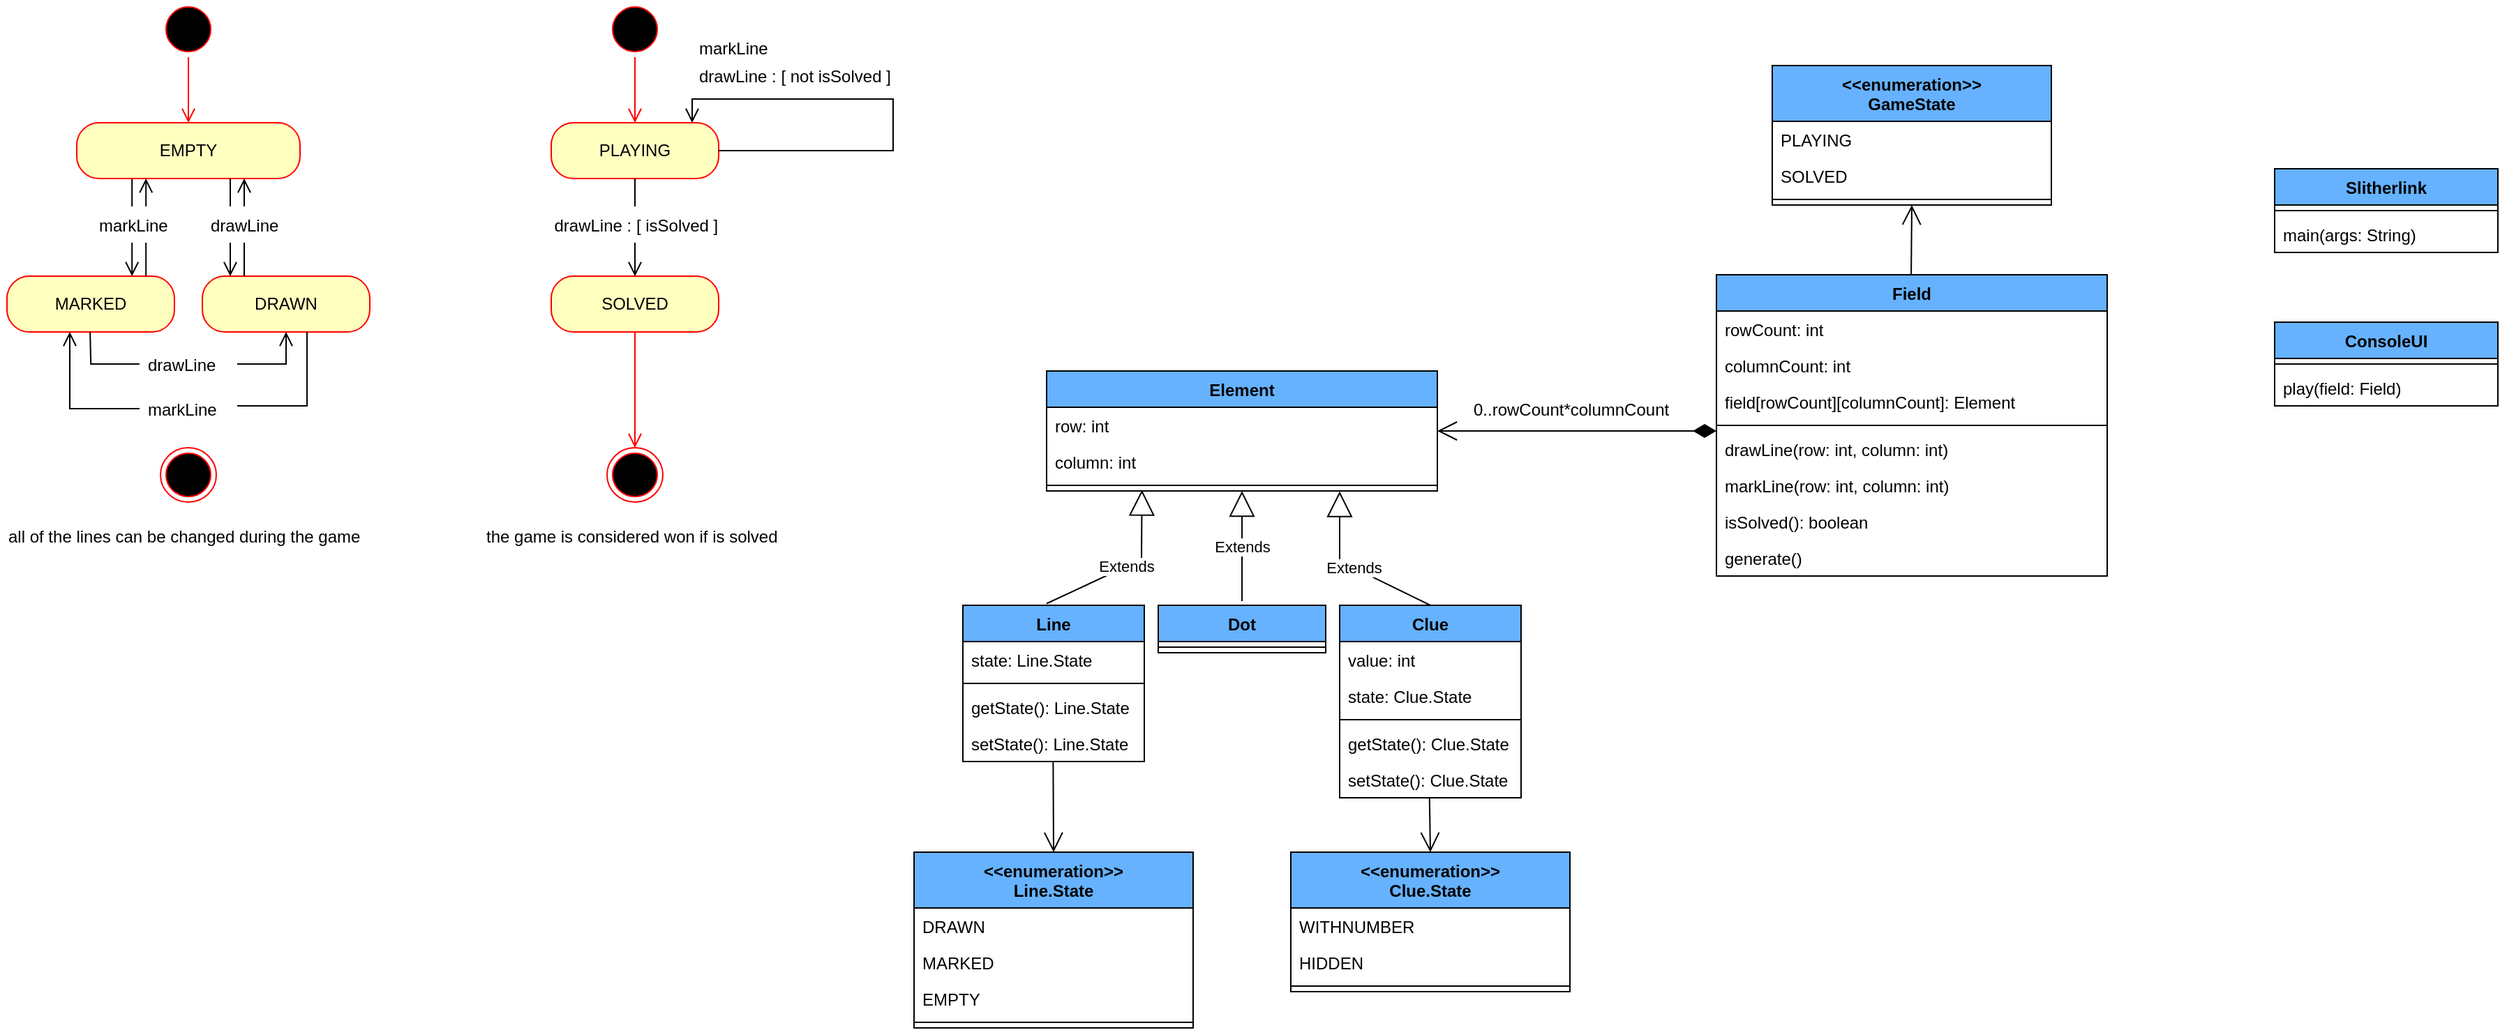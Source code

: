 <mxfile version="20.8.20" type="device"><diagram name="Page-1" id="NU9kUIu5v3FNsLWCREZH"><mxGraphModel dx="2555" dy="775" grid="1" gridSize="10" guides="1" tooltips="1" connect="1" arrows="1" fold="1" page="1" pageScale="1" pageWidth="827" pageHeight="1169" math="0" shadow="0"><root><mxCell id="0"/><mxCell id="1" parent="0"/><mxCell id="eyH06-7wzc0WcDFWuW7o-8" value="" style="edgeStyle=orthogonalEdgeStyle;html=1;verticalAlign=bottom;endArrow=open;endSize=8;strokeColor=#000000;rounded=0;" edge="1" parent="1"><mxGeometry relative="1" as="geometry"><mxPoint x="-15.4" y="237" as="targetPoint"/><mxPoint x="-15.4" y="167" as="sourcePoint"/><Array as="points"><mxPoint x="-15.4" y="187"/><mxPoint x="-15.4" y="187"/></Array></mxGeometry></mxCell><mxCell id="eyH06-7wzc0WcDFWuW7o-9" value="" style="edgeStyle=orthogonalEdgeStyle;html=1;verticalAlign=bottom;endArrow=open;endSize=8;strokeColor=#000000;rounded=0;exitX=0.5;exitY=0;exitDx=0;exitDy=0;fillColor=#000000;" edge="1" parent="1"><mxGeometry relative="1" as="geometry"><mxPoint x="-5.4" y="167" as="targetPoint"/><Array as="points"/><mxPoint x="-5.4" y="237" as="sourcePoint"/></mxGeometry></mxCell><mxCell id="hA-MRakkC8VjPF6dBMQ--64" value="Slitherlink" style="swimlane;fontStyle=1;align=center;verticalAlign=top;childLayout=stackLayout;horizontal=1;startSize=26;horizontalStack=0;resizeParent=1;resizeParentMax=0;resizeLast=0;collapsible=1;marginBottom=0;fillColor=#66B2FF;" parent="1" vertex="1"><mxGeometry x="1520" y="160" width="160" height="60" as="geometry"/></mxCell><mxCell id="hA-MRakkC8VjPF6dBMQ--66" value="" style="line;strokeWidth=1;fillColor=none;align=left;verticalAlign=middle;spacingTop=-1;spacingLeft=3;spacingRight=3;rotatable=0;labelPosition=right;points=[];portConstraint=eastwest;strokeColor=inherit;" parent="hA-MRakkC8VjPF6dBMQ--64" vertex="1"><mxGeometry y="26" width="160" height="8" as="geometry"/></mxCell><mxCell id="hA-MRakkC8VjPF6dBMQ--65" value="main(args: String)" style="text;strokeColor=none;fillColor=none;align=left;verticalAlign=top;spacingLeft=4;spacingRight=4;overflow=hidden;rotatable=0;points=[[0,0.5],[1,0.5]];portConstraint=eastwest;" parent="hA-MRakkC8VjPF6dBMQ--64" vertex="1"><mxGeometry y="34" width="160" height="26" as="geometry"/></mxCell><mxCell id="hA-MRakkC8VjPF6dBMQ--70" value="ConsoleUI" style="swimlane;fontStyle=1;align=center;verticalAlign=top;childLayout=stackLayout;horizontal=1;startSize=26;horizontalStack=0;resizeParent=1;resizeParentMax=0;resizeLast=0;collapsible=1;marginBottom=0;fillColor=#66B2FF;" parent="1" vertex="1"><mxGeometry x="1520" y="270" width="160" height="60" as="geometry"/></mxCell><mxCell id="hA-MRakkC8VjPF6dBMQ--72" value="" style="line;strokeWidth=1;fillColor=none;align=left;verticalAlign=middle;spacingTop=-1;spacingLeft=3;spacingRight=3;rotatable=0;labelPosition=right;points=[];portConstraint=eastwest;strokeColor=inherit;" parent="hA-MRakkC8VjPF6dBMQ--70" vertex="1"><mxGeometry y="26" width="160" height="8" as="geometry"/></mxCell><mxCell id="hA-MRakkC8VjPF6dBMQ--73" value="play(field: Field)" style="text;strokeColor=none;fillColor=none;align=left;verticalAlign=top;spacingLeft=4;spacingRight=4;overflow=hidden;rotatable=0;points=[[0,0.5],[1,0.5]];portConstraint=eastwest;" parent="hA-MRakkC8VjPF6dBMQ--70" vertex="1"><mxGeometry y="34" width="160" height="26" as="geometry"/></mxCell><mxCell id="hA-MRakkC8VjPF6dBMQ--76" value="Field" style="swimlane;fontStyle=1;align=center;verticalAlign=top;childLayout=stackLayout;horizontal=1;startSize=26;horizontalStack=0;resizeParent=1;resizeParentMax=0;resizeLast=0;collapsible=1;marginBottom=0;fillColor=#66B2FF;" parent="1" vertex="1"><mxGeometry x="1120" y="236" width="280" height="216" as="geometry"><mxRectangle x="1080" y="240" width="70" height="30" as="alternateBounds"/></mxGeometry></mxCell><mxCell id="hA-MRakkC8VjPF6dBMQ--146" value="" style="endArrow=open;endFill=1;endSize=12;html=1;rounded=0;entryX=0.5;entryY=1;entryDx=0;entryDy=0;" parent="hA-MRakkC8VjPF6dBMQ--76" target="hA-MRakkC8VjPF6dBMQ--86" edge="1"><mxGeometry width="160" relative="1" as="geometry"><mxPoint x="139.55" as="sourcePoint"/><mxPoint x="140" y="-30" as="targetPoint"/></mxGeometry></mxCell><mxCell id="hA-MRakkC8VjPF6dBMQ--79" value="rowCount: int" style="text;strokeColor=none;fillColor=none;align=left;verticalAlign=top;spacingLeft=4;spacingRight=4;overflow=hidden;rotatable=0;points=[[0,0.5],[1,0.5]];portConstraint=eastwest;" parent="hA-MRakkC8VjPF6dBMQ--76" vertex="1"><mxGeometry y="26" width="280" height="26" as="geometry"/></mxCell><mxCell id="hA-MRakkC8VjPF6dBMQ--80" value="columnCount: int" style="text;strokeColor=none;fillColor=none;align=left;verticalAlign=top;spacingLeft=4;spacingRight=4;overflow=hidden;rotatable=0;points=[[0,0.5],[1,0.5]];portConstraint=eastwest;" parent="hA-MRakkC8VjPF6dBMQ--76" vertex="1"><mxGeometry y="52" width="280" height="26" as="geometry"/></mxCell><mxCell id="hA-MRakkC8VjPF6dBMQ--81" value="field[rowCount][columnCount]: Element " style="text;strokeColor=none;fillColor=none;align=left;verticalAlign=top;spacingLeft=4;spacingRight=4;overflow=hidden;rotatable=0;points=[[0,0.5],[1,0.5]];portConstraint=eastwest;" parent="hA-MRakkC8VjPF6dBMQ--76" vertex="1"><mxGeometry y="78" width="280" height="26" as="geometry"/></mxCell><mxCell id="hA-MRakkC8VjPF6dBMQ--77" value="" style="line;strokeWidth=1;fillColor=none;align=left;verticalAlign=middle;spacingTop=-1;spacingLeft=3;spacingRight=3;rotatable=0;labelPosition=right;points=[];portConstraint=eastwest;strokeColor=inherit;" parent="hA-MRakkC8VjPF6dBMQ--76" vertex="1"><mxGeometry y="104" width="280" height="8" as="geometry"/></mxCell><mxCell id="hA-MRakkC8VjPF6dBMQ--78" value="drawLine(row: int, column: int)" style="text;strokeColor=none;fillColor=none;align=left;verticalAlign=top;spacingLeft=4;spacingRight=4;overflow=hidden;rotatable=0;points=[[0,0.5],[1,0.5]];portConstraint=eastwest;" parent="hA-MRakkC8VjPF6dBMQ--76" vertex="1"><mxGeometry y="112" width="280" height="26" as="geometry"/></mxCell><mxCell id="hA-MRakkC8VjPF6dBMQ--83" value="markLine(row: int, column: int)" style="text;strokeColor=none;fillColor=none;align=left;verticalAlign=top;spacingLeft=4;spacingRight=4;overflow=hidden;rotatable=0;points=[[0,0.5],[1,0.5]];portConstraint=eastwest;" parent="hA-MRakkC8VjPF6dBMQ--76" vertex="1"><mxGeometry y="138" width="280" height="26" as="geometry"/></mxCell><mxCell id="hA-MRakkC8VjPF6dBMQ--84" value="isSolved(): boolean" style="text;strokeColor=none;fillColor=none;align=left;verticalAlign=top;spacingLeft=4;spacingRight=4;overflow=hidden;rotatable=0;points=[[0,0.5],[1,0.5]];portConstraint=eastwest;" parent="hA-MRakkC8VjPF6dBMQ--76" vertex="1"><mxGeometry y="164" width="280" height="26" as="geometry"/></mxCell><mxCell id="hA-MRakkC8VjPF6dBMQ--85" value="generate()" style="text;strokeColor=none;fillColor=none;align=left;verticalAlign=top;spacingLeft=4;spacingRight=4;overflow=hidden;rotatable=0;points=[[0,0.5],[1,0.5]];portConstraint=eastwest;" parent="hA-MRakkC8VjPF6dBMQ--76" vertex="1"><mxGeometry y="190" width="280" height="26" as="geometry"/></mxCell><mxCell id="hA-MRakkC8VjPF6dBMQ--86" value="&lt;&lt;enumeration&gt;&gt;&#10;GameState" style="swimlane;fontStyle=1;align=center;verticalAlign=top;childLayout=stackLayout;horizontal=1;startSize=40;horizontalStack=0;resizeParent=1;resizeParentMax=0;resizeLast=0;collapsible=1;marginBottom=0;fillColor=#66B2FF;" parent="1" vertex="1"><mxGeometry x="1160" y="86" width="200" height="100" as="geometry"><mxRectangle x="1080" y="240" width="70" height="30" as="alternateBounds"/></mxGeometry></mxCell><mxCell id="hA-MRakkC8VjPF6dBMQ--87" value="PLAYING" style="text;strokeColor=none;fillColor=none;align=left;verticalAlign=top;spacingLeft=4;spacingRight=4;overflow=hidden;rotatable=0;points=[[0,0.5],[1,0.5]];portConstraint=eastwest;" parent="hA-MRakkC8VjPF6dBMQ--86" vertex="1"><mxGeometry y="40" width="200" height="26" as="geometry"/></mxCell><mxCell id="hA-MRakkC8VjPF6dBMQ--88" value="SOLVED" style="text;strokeColor=none;fillColor=none;align=left;verticalAlign=top;spacingLeft=4;spacingRight=4;overflow=hidden;rotatable=0;points=[[0,0.5],[1,0.5]];portConstraint=eastwest;" parent="hA-MRakkC8VjPF6dBMQ--86" vertex="1"><mxGeometry y="66" width="200" height="26" as="geometry"/></mxCell><mxCell id="hA-MRakkC8VjPF6dBMQ--90" value="" style="line;strokeWidth=1;fillColor=none;align=left;verticalAlign=middle;spacingTop=-1;spacingLeft=3;spacingRight=3;rotatable=0;labelPosition=right;points=[];portConstraint=eastwest;strokeColor=inherit;" parent="hA-MRakkC8VjPF6dBMQ--86" vertex="1"><mxGeometry y="92" width="200" height="8" as="geometry"/></mxCell><mxCell id="hA-MRakkC8VjPF6dBMQ--95" value="&lt;&lt;enumeration&gt;&gt;&#10;Line.State" style="swimlane;fontStyle=1;align=center;verticalAlign=top;childLayout=stackLayout;horizontal=1;startSize=40;horizontalStack=0;resizeParent=1;resizeParentMax=0;resizeLast=0;collapsible=1;marginBottom=0;fillColor=#66B2FF;" parent="1" vertex="1"><mxGeometry x="545" y="650" width="200" height="126" as="geometry"><mxRectangle x="1080" y="240" width="70" height="30" as="alternateBounds"/></mxGeometry></mxCell><mxCell id="hA-MRakkC8VjPF6dBMQ--96" value="DRAWN" style="text;strokeColor=none;fillColor=none;align=left;verticalAlign=top;spacingLeft=4;spacingRight=4;overflow=hidden;rotatable=0;points=[[0,0.5],[1,0.5]];portConstraint=eastwest;" parent="hA-MRakkC8VjPF6dBMQ--95" vertex="1"><mxGeometry y="40" width="200" height="26" as="geometry"/></mxCell><mxCell id="hA-MRakkC8VjPF6dBMQ--97" value="MARKED" style="text;strokeColor=none;fillColor=none;align=left;verticalAlign=top;spacingLeft=4;spacingRight=4;overflow=hidden;rotatable=0;points=[[0,0.5],[1,0.5]];portConstraint=eastwest;" parent="hA-MRakkC8VjPF6dBMQ--95" vertex="1"><mxGeometry y="66" width="200" height="26" as="geometry"/></mxCell><mxCell id="hA-MRakkC8VjPF6dBMQ--128" value="EMPTY" style="text;strokeColor=none;fillColor=none;align=left;verticalAlign=top;spacingLeft=4;spacingRight=4;overflow=hidden;rotatable=0;points=[[0,0.5],[1,0.5]];portConstraint=eastwest;" parent="hA-MRakkC8VjPF6dBMQ--95" vertex="1"><mxGeometry y="92" width="200" height="26" as="geometry"/></mxCell><mxCell id="hA-MRakkC8VjPF6dBMQ--98" value="" style="line;strokeWidth=1;fillColor=none;align=left;verticalAlign=middle;spacingTop=-1;spacingLeft=3;spacingRight=3;rotatable=0;labelPosition=right;points=[];portConstraint=eastwest;strokeColor=inherit;" parent="hA-MRakkC8VjPF6dBMQ--95" vertex="1"><mxGeometry y="118" width="200" height="8" as="geometry"/></mxCell><mxCell id="hA-MRakkC8VjPF6dBMQ--103" value="Element" style="swimlane;fontStyle=1;align=center;verticalAlign=top;childLayout=stackLayout;horizontal=1;startSize=26;horizontalStack=0;resizeParent=1;resizeParentMax=0;resizeLast=0;collapsible=1;marginBottom=0;fillColor=#66B2FF;" parent="1" vertex="1"><mxGeometry x="640" y="305" width="280" height="86" as="geometry"><mxRectangle x="1080" y="240" width="70" height="30" as="alternateBounds"/></mxGeometry></mxCell><mxCell id="hA-MRakkC8VjPF6dBMQ--104" value="row: int" style="text;strokeColor=none;fillColor=none;align=left;verticalAlign=top;spacingLeft=4;spacingRight=4;overflow=hidden;rotatable=0;points=[[0,0.5],[1,0.5]];portConstraint=eastwest;" parent="hA-MRakkC8VjPF6dBMQ--103" vertex="1"><mxGeometry y="26" width="280" height="26" as="geometry"/></mxCell><mxCell id="hA-MRakkC8VjPF6dBMQ--105" value="column: int" style="text;strokeColor=none;fillColor=none;align=left;verticalAlign=top;spacingLeft=4;spacingRight=4;overflow=hidden;rotatable=0;points=[[0,0.5],[1,0.5]];portConstraint=eastwest;" parent="hA-MRakkC8VjPF6dBMQ--103" vertex="1"><mxGeometry y="52" width="280" height="26" as="geometry"/></mxCell><mxCell id="hA-MRakkC8VjPF6dBMQ--107" value="" style="line;strokeWidth=1;fillColor=none;align=left;verticalAlign=middle;spacingTop=-1;spacingLeft=3;spacingRight=3;rotatable=0;labelPosition=right;points=[];portConstraint=eastwest;strokeColor=inherit;" parent="hA-MRakkC8VjPF6dBMQ--103" vertex="1"><mxGeometry y="78" width="280" height="8" as="geometry"/></mxCell><mxCell id="hA-MRakkC8VjPF6dBMQ--113" value="Line" style="swimlane;fontStyle=1;align=center;verticalAlign=top;childLayout=stackLayout;horizontal=1;startSize=26;horizontalStack=0;resizeParent=1;resizeParentMax=0;resizeLast=0;collapsible=1;marginBottom=0;fillColor=#66B2FF;" parent="1" vertex="1"><mxGeometry x="580" y="473" width="130" height="112" as="geometry"><mxRectangle x="1080" y="240" width="70" height="30" as="alternateBounds"/></mxGeometry></mxCell><mxCell id="hA-MRakkC8VjPF6dBMQ--114" value="state: Line.State" style="text;strokeColor=none;fillColor=none;align=left;verticalAlign=top;spacingLeft=4;spacingRight=4;overflow=hidden;rotatable=0;points=[[0,0.5],[1,0.5]];portConstraint=eastwest;" parent="hA-MRakkC8VjPF6dBMQ--113" vertex="1"><mxGeometry y="26" width="130" height="26" as="geometry"/></mxCell><mxCell id="hA-MRakkC8VjPF6dBMQ--116" value="" style="line;strokeWidth=1;fillColor=none;align=left;verticalAlign=middle;spacingTop=-1;spacingLeft=3;spacingRight=3;rotatable=0;labelPosition=right;points=[];portConstraint=eastwest;strokeColor=inherit;" parent="hA-MRakkC8VjPF6dBMQ--113" vertex="1"><mxGeometry y="52" width="130" height="8" as="geometry"/></mxCell><mxCell id="hA-MRakkC8VjPF6dBMQ--117" value="getState(): Line.State" style="text;strokeColor=none;fillColor=none;align=left;verticalAlign=top;spacingLeft=4;spacingRight=4;overflow=hidden;rotatable=0;points=[[0,0.5],[1,0.5]];portConstraint=eastwest;" parent="hA-MRakkC8VjPF6dBMQ--113" vertex="1"><mxGeometry y="60" width="130" height="26" as="geometry"/></mxCell><mxCell id="hA-MRakkC8VjPF6dBMQ--127" value="setState(): Line.State" style="text;strokeColor=none;fillColor=none;align=left;verticalAlign=top;spacingLeft=4;spacingRight=4;overflow=hidden;rotatable=0;points=[[0,0.5],[1,0.5]];portConstraint=eastwest;" parent="hA-MRakkC8VjPF6dBMQ--113" vertex="1"><mxGeometry y="86" width="130" height="26" as="geometry"/></mxCell><mxCell id="hA-MRakkC8VjPF6dBMQ--140" value="Extends" style="endArrow=block;endSize=16;endFill=0;html=1;rounded=0;entryX=0.244;entryY=0.906;entryDx=0;entryDy=0;entryPerimeter=0;" parent="hA-MRakkC8VjPF6dBMQ--113" target="hA-MRakkC8VjPF6dBMQ--107" edge="1"><mxGeometry width="160" relative="1" as="geometry"><mxPoint x="60" y="-1.25" as="sourcePoint"/><mxPoint x="220" y="-1.25" as="targetPoint"/><Array as="points"><mxPoint x="128" y="-33"/></Array></mxGeometry></mxCell><mxCell id="hA-MRakkC8VjPF6dBMQ--118" value="Dot" style="swimlane;fontStyle=1;align=center;verticalAlign=top;childLayout=stackLayout;horizontal=1;startSize=26;horizontalStack=0;resizeParent=1;resizeParentMax=0;resizeLast=0;collapsible=1;marginBottom=0;fillColor=#66B2FF;" parent="1" vertex="1"><mxGeometry x="720" y="473" width="120" height="34" as="geometry"><mxRectangle x="1080" y="240" width="70" height="30" as="alternateBounds"/></mxGeometry></mxCell><mxCell id="hA-MRakkC8VjPF6dBMQ--141" value="Extends" style="endArrow=block;endSize=16;endFill=0;html=1;rounded=0;entryX=0.244;entryY=0.906;entryDx=0;entryDy=0;entryPerimeter=0;exitX=0.5;exitY=0;exitDx=0;exitDy=0;" parent="hA-MRakkC8VjPF6dBMQ--118" source="hA-MRakkC8VjPF6dBMQ--122" edge="1"><mxGeometry width="160" relative="1" as="geometry"><mxPoint x="62" as="sourcePoint"/><mxPoint x="130" y="-81.75" as="targetPoint"/><Array as="points"><mxPoint x="130" y="-31.75"/></Array></mxGeometry></mxCell><mxCell id="hA-MRakkC8VjPF6dBMQ--120" value="" style="line;strokeWidth=1;fillColor=none;align=left;verticalAlign=middle;spacingTop=-1;spacingLeft=3;spacingRight=3;rotatable=0;labelPosition=right;points=[];portConstraint=eastwest;strokeColor=inherit;" parent="hA-MRakkC8VjPF6dBMQ--118" vertex="1"><mxGeometry y="26" width="120" height="8" as="geometry"/></mxCell><mxCell id="hA-MRakkC8VjPF6dBMQ--122" value="Clue" style="swimlane;fontStyle=1;align=center;verticalAlign=top;childLayout=stackLayout;horizontal=1;startSize=26;horizontalStack=0;resizeParent=1;resizeParentMax=0;resizeLast=0;collapsible=1;marginBottom=0;fillColor=#66B2FF;" parent="1" vertex="1"><mxGeometry x="850" y="473" width="130" height="138" as="geometry"><mxRectangle x="1080" y="240" width="70" height="30" as="alternateBounds"/></mxGeometry></mxCell><mxCell id="hA-MRakkC8VjPF6dBMQ--123" value="value: int" style="text;strokeColor=none;fillColor=none;align=left;verticalAlign=top;spacingLeft=4;spacingRight=4;overflow=hidden;rotatable=0;points=[[0,0.5],[1,0.5]];portConstraint=eastwest;" parent="hA-MRakkC8VjPF6dBMQ--122" vertex="1"><mxGeometry y="26" width="130" height="26" as="geometry"/></mxCell><mxCell id="hA-MRakkC8VjPF6dBMQ--135" value="state: Clue.State" style="text;strokeColor=none;fillColor=none;align=left;verticalAlign=top;spacingLeft=4;spacingRight=4;overflow=hidden;rotatable=0;points=[[0,0.5],[1,0.5]];portConstraint=eastwest;" parent="hA-MRakkC8VjPF6dBMQ--122" vertex="1"><mxGeometry y="52" width="130" height="26" as="geometry"/></mxCell><mxCell id="hA-MRakkC8VjPF6dBMQ--124" value="" style="line;strokeWidth=1;fillColor=none;align=left;verticalAlign=middle;spacingTop=-1;spacingLeft=3;spacingRight=3;rotatable=0;labelPosition=right;points=[];portConstraint=eastwest;strokeColor=inherit;" parent="hA-MRakkC8VjPF6dBMQ--122" vertex="1"><mxGeometry y="78" width="130" height="8" as="geometry"/></mxCell><mxCell id="hA-MRakkC8VjPF6dBMQ--136" value="getState(): Clue.State" style="text;strokeColor=none;fillColor=none;align=left;verticalAlign=top;spacingLeft=4;spacingRight=4;overflow=hidden;rotatable=0;points=[[0,0.5],[1,0.5]];portConstraint=eastwest;" parent="hA-MRakkC8VjPF6dBMQ--122" vertex="1"><mxGeometry y="86" width="130" height="26" as="geometry"/></mxCell><mxCell id="hA-MRakkC8VjPF6dBMQ--134" value="setState(): Clue.State" style="text;strokeColor=none;fillColor=none;align=left;verticalAlign=top;spacingLeft=4;spacingRight=4;overflow=hidden;rotatable=0;points=[[0,0.5],[1,0.5]];portConstraint=eastwest;" parent="hA-MRakkC8VjPF6dBMQ--122" vertex="1"><mxGeometry y="112" width="130" height="26" as="geometry"/></mxCell><mxCell id="hA-MRakkC8VjPF6dBMQ--129" value="&lt;&lt;enumeration&gt;&gt;&#10;Clue.State" style="swimlane;fontStyle=1;align=center;verticalAlign=top;childLayout=stackLayout;horizontal=1;startSize=40;horizontalStack=0;resizeParent=1;resizeParentMax=0;resizeLast=0;collapsible=1;marginBottom=0;fillColor=#66B2FF;" parent="1" vertex="1"><mxGeometry x="815" y="650" width="200" height="100" as="geometry"><mxRectangle x="1080" y="240" width="70" height="30" as="alternateBounds"/></mxGeometry></mxCell><mxCell id="hA-MRakkC8VjPF6dBMQ--130" value="WITHNUMBER" style="text;strokeColor=none;fillColor=none;align=left;verticalAlign=top;spacingLeft=4;spacingRight=4;overflow=hidden;rotatable=0;points=[[0,0.5],[1,0.5]];portConstraint=eastwest;" parent="hA-MRakkC8VjPF6dBMQ--129" vertex="1"><mxGeometry y="40" width="200" height="26" as="geometry"/></mxCell><mxCell id="hA-MRakkC8VjPF6dBMQ--132" value="HIDDEN" style="text;strokeColor=none;fillColor=none;align=left;verticalAlign=top;spacingLeft=4;spacingRight=4;overflow=hidden;rotatable=0;points=[[0,0.5],[1,0.5]];portConstraint=eastwest;" parent="hA-MRakkC8VjPF6dBMQ--129" vertex="1"><mxGeometry y="66" width="200" height="26" as="geometry"/></mxCell><mxCell id="hA-MRakkC8VjPF6dBMQ--133" value="" style="line;strokeWidth=1;fillColor=none;align=left;verticalAlign=middle;spacingTop=-1;spacingLeft=3;spacingRight=3;rotatable=0;labelPosition=right;points=[];portConstraint=eastwest;strokeColor=inherit;" parent="hA-MRakkC8VjPF6dBMQ--129" vertex="1"><mxGeometry y="92" width="200" height="8" as="geometry"/></mxCell><mxCell id="hA-MRakkC8VjPF6dBMQ--137" value="Extends" style="endArrow=block;endSize=16;endFill=0;html=1;rounded=0;entryX=0.5;entryY=1;entryDx=0;entryDy=0;" parent="1" target="hA-MRakkC8VjPF6dBMQ--103" edge="1"><mxGeometry width="160" relative="1" as="geometry"><mxPoint x="780" y="470" as="sourcePoint"/><mxPoint x="940" y="470" as="targetPoint"/></mxGeometry></mxCell><mxCell id="hA-MRakkC8VjPF6dBMQ--144" value="" style="endArrow=open;endFill=1;endSize=12;html=1;rounded=0;" parent="1" edge="1"><mxGeometry width="160" relative="1" as="geometry"><mxPoint x="914.38" y="611" as="sourcePoint"/><mxPoint x="915" y="650" as="targetPoint"/></mxGeometry></mxCell><mxCell id="hA-MRakkC8VjPF6dBMQ--145" value="" style="endArrow=open;endFill=1;endSize=12;html=1;rounded=0;entryX=0.5;entryY=0;entryDx=0;entryDy=0;" parent="1" target="hA-MRakkC8VjPF6dBMQ--95" edge="1"><mxGeometry width="160" relative="1" as="geometry"><mxPoint x="644.69" y="585" as="sourcePoint"/><mxPoint x="645.31" y="624" as="targetPoint"/></mxGeometry></mxCell><mxCell id="yvZMtJoPjQPAFMMtFDeL-1" value="" style="ellipse;html=1;shape=startState;fillColor=#000000;strokeColor=#ff0000;" parent="1" vertex="1"><mxGeometry x="5" y="40" width="40" height="40" as="geometry"/></mxCell><mxCell id="yvZMtJoPjQPAFMMtFDeL-2" value="" style="edgeStyle=orthogonalEdgeStyle;html=1;verticalAlign=bottom;endArrow=open;endSize=8;strokeColor=#ff0000;rounded=0;entryX=0.5;entryY=0;entryDx=0;entryDy=0;" parent="1" source="yvZMtJoPjQPAFMMtFDeL-1" edge="1" target="yvZMtJoPjQPAFMMtFDeL-3"><mxGeometry relative="1" as="geometry"><mxPoint x="25" y="130" as="targetPoint"/></mxGeometry></mxCell><mxCell id="yvZMtJoPjQPAFMMtFDeL-3" value="EMPTY" style="rounded=1;whiteSpace=wrap;html=1;arcSize=40;fontColor=#000000;fillColor=#ffffc0;strokeColor=#ff0000;" parent="1" vertex="1"><mxGeometry x="-55" y="127" width="160" height="40" as="geometry"/></mxCell><mxCell id="yvZMtJoPjQPAFMMtFDeL-5" value="MARKED" style="rounded=1;whiteSpace=wrap;html=1;arcSize=40;fontColor=#000000;fillColor=#ffffc0;strokeColor=#ff0000;" parent="1" vertex="1"><mxGeometry x="-105" y="237" width="120" height="40" as="geometry"/></mxCell><mxCell id="yvZMtJoPjQPAFMMtFDeL-6" value="DRAWN" style="rounded=1;whiteSpace=wrap;html=1;arcSize=40;fontColor=#000000;fillColor=#ffffc0;strokeColor=#ff0000;" parent="1" vertex="1"><mxGeometry x="35" y="237" width="120" height="40" as="geometry"/></mxCell><mxCell id="yvZMtJoPjQPAFMMtFDeL-7" value="" style="edgeStyle=orthogonalEdgeStyle;html=1;verticalAlign=bottom;endArrow=open;endSize=8;strokeColor=#000000;rounded=0;" parent="1" edge="1" source="yvZMtJoPjQPAFMMtFDeL-3"><mxGeometry relative="1" as="geometry"><mxPoint x="55" y="237" as="targetPoint"/><mxPoint x="10" y="167" as="sourcePoint"/><Array as="points"><mxPoint x="55" y="187"/><mxPoint x="55" y="187"/></Array></mxGeometry></mxCell><mxCell id="eyH06-7wzc0WcDFWuW7o-2" value="" style="edgeStyle=orthogonalEdgeStyle;html=1;verticalAlign=bottom;endArrow=open;endSize=8;strokeColor=#000000;rounded=0;exitX=0.5;exitY=0;exitDx=0;exitDy=0;" edge="1" parent="1"><mxGeometry relative="1" as="geometry"><mxPoint x="65" y="167" as="targetPoint"/><Array as="points"/><mxPoint x="65" y="237" as="sourcePoint"/></mxGeometry></mxCell><mxCell id="eyH06-7wzc0WcDFWuW7o-3" value="" style="ellipse;html=1;shape=endState;fillColor=#000000;strokeColor=#ff0000;" vertex="1" parent="1"><mxGeometry x="5" y="360" width="40" height="39" as="geometry"/></mxCell><mxCell id="eyH06-7wzc0WcDFWuW7o-6" value="drawLine" style="text;strokeColor=none;fillColor=#FFFFFF;align=left;verticalAlign=top;spacingLeft=4;spacingRight=4;overflow=hidden;rotatable=0;points=[[0,0.5],[1,0.5]];portConstraint=eastwest;" vertex="1" parent="1"><mxGeometry x="35" y="187" width="70" height="26" as="geometry"/></mxCell><mxCell id="eyH06-7wzc0WcDFWuW7o-7" value="markLine" style="text;strokeColor=none;fillColor=#FFFFFF;align=left;verticalAlign=top;spacingLeft=4;spacingRight=4;overflow=hidden;rotatable=0;points=[[0,0.5],[1,0.5]];portConstraint=eastwest;" vertex="1" parent="1"><mxGeometry x="-45" y="187" width="70" height="26" as="geometry"/></mxCell><mxCell id="eyH06-7wzc0WcDFWuW7o-10" value="" style="ellipse;html=1;shape=startState;fillColor=#000000;strokeColor=#ff0000;" vertex="1" parent="1"><mxGeometry x="325" y="40" width="40" height="40" as="geometry"/></mxCell><mxCell id="eyH06-7wzc0WcDFWuW7o-12" value="PLAYING" style="rounded=1;whiteSpace=wrap;html=1;arcSize=40;fontColor=#000000;fillColor=#ffffc0;strokeColor=#ff0000;" vertex="1" parent="1"><mxGeometry x="285" y="127" width="120" height="40" as="geometry"/></mxCell><mxCell id="eyH06-7wzc0WcDFWuW7o-14" value="SOLVED" style="rounded=1;whiteSpace=wrap;html=1;arcSize=40;fontColor=#000000;fillColor=#ffffc0;strokeColor=#ff0000;" vertex="1" parent="1"><mxGeometry x="285" y="237" width="120" height="40" as="geometry"/></mxCell><mxCell id="eyH06-7wzc0WcDFWuW7o-15" value="" style="ellipse;html=1;shape=endState;fillColor=#000000;strokeColor=#ff0000;" vertex="1" parent="1"><mxGeometry x="325" y="360" width="40" height="39" as="geometry"/></mxCell><mxCell id="eyH06-7wzc0WcDFWuW7o-19" value="" style="edgeStyle=orthogonalEdgeStyle;html=1;verticalAlign=bottom;endArrow=open;endSize=8;strokeColor=#ff0000;rounded=0;" edge="1" parent="1" source="eyH06-7wzc0WcDFWuW7o-10" target="eyH06-7wzc0WcDFWuW7o-12"><mxGeometry relative="1" as="geometry"><mxPoint x="345" y="120" as="targetPoint"/><mxPoint x="344.74" y="76.5" as="sourcePoint"/><Array as="points"/></mxGeometry></mxCell><mxCell id="eyH06-7wzc0WcDFWuW7o-20" value="" style="edgeStyle=orthogonalEdgeStyle;html=1;verticalAlign=bottom;endArrow=open;endSize=8;strokeColor=#ff0000;rounded=0;" edge="1" parent="1" source="eyH06-7wzc0WcDFWuW7o-14" target="eyH06-7wzc0WcDFWuW7o-15"><mxGeometry relative="1" as="geometry"><mxPoint x="345" y="281" as="targetPoint"/><mxPoint x="345" y="240" as="sourcePoint"/></mxGeometry></mxCell><mxCell id="eyH06-7wzc0WcDFWuW7o-22" value="" style="edgeStyle=orthogonalEdgeStyle;html=1;verticalAlign=bottom;endArrow=open;endSize=8;strokeColor=#000000;rounded=0;" edge="1" parent="1" source="eyH06-7wzc0WcDFWuW7o-12" target="eyH06-7wzc0WcDFWuW7o-12"><mxGeometry relative="1" as="geometry"><mxPoint x="405" y="65" as="targetPoint"/><Array as="points"><mxPoint x="530" y="147"/><mxPoint x="530" y="110"/><mxPoint x="386" y="110"/></Array><mxPoint x="405" y="140" as="sourcePoint"/></mxGeometry></mxCell><mxCell id="eyH06-7wzc0WcDFWuW7o-23" value="drawLine : [ not isSolved ]" style="text;strokeColor=none;fillColor=#FFFFFF;align=left;verticalAlign=top;spacingLeft=4;spacingRight=4;overflow=hidden;rotatable=0;points=[[0,0.5],[1,0.5]];portConstraint=eastwest;" vertex="1" parent="1"><mxGeometry x="385" y="80" width="150" height="26" as="geometry"/></mxCell><mxCell id="eyH06-7wzc0WcDFWuW7o-24" value="markLine" style="text;strokeColor=none;fillColor=#FFFFFF;align=left;verticalAlign=top;spacingLeft=4;spacingRight=4;overflow=hidden;rotatable=0;points=[[0,0.5],[1,0.5]];portConstraint=eastwest;" vertex="1" parent="1"><mxGeometry x="385" y="60" width="60" height="26" as="geometry"/></mxCell><mxCell id="eyH06-7wzc0WcDFWuW7o-26" value="" style="edgeStyle=orthogonalEdgeStyle;html=1;verticalAlign=bottom;endArrow=open;endSize=8;strokeColor=#000000;rounded=0;" edge="1" parent="1" source="eyH06-7wzc0WcDFWuW7o-12" target="eyH06-7wzc0WcDFWuW7o-14"><mxGeometry relative="1" as="geometry"><mxPoint x="344.8" y="230" as="targetPoint"/><mxPoint x="344.8" y="160" as="sourcePoint"/><Array as="points"/></mxGeometry></mxCell><mxCell id="eyH06-7wzc0WcDFWuW7o-27" value="drawLine : [ isSolved ]" style="text;strokeColor=none;fillColor=#FFFFFF;align=left;verticalAlign=top;spacingLeft=4;spacingRight=4;overflow=hidden;rotatable=0;points=[[0,0.5],[1,0.5]];portConstraint=eastwest;" vertex="1" parent="1"><mxGeometry x="281.25" y="187" width="127.5" height="26" as="geometry"/></mxCell><mxCell id="eyH06-7wzc0WcDFWuW7o-28" value="all of the lines can be changed during the game " style="text;strokeColor=none;fillColor=none;align=left;verticalAlign=top;spacingLeft=4;spacingRight=4;overflow=hidden;rotatable=0;points=[[0,0.5],[1,0.5]];portConstraint=eastwest;" vertex="1" parent="1"><mxGeometry x="-110" y="410" width="270" height="26" as="geometry"/></mxCell><mxCell id="eyH06-7wzc0WcDFWuW7o-29" value="the game is considered won if is solved " style="text;strokeColor=none;fillColor=none;align=left;verticalAlign=top;spacingLeft=4;spacingRight=4;overflow=hidden;rotatable=0;points=[[0,0.5],[1,0.5]];portConstraint=eastwest;" vertex="1" parent="1"><mxGeometry x="232.5" y="410" width="225" height="26" as="geometry"/></mxCell><mxCell id="eyH06-7wzc0WcDFWuW7o-30" value="" style="edgeStyle=orthogonalEdgeStyle;html=1;verticalAlign=bottom;endArrow=open;endSize=8;strokeColor=#000000;rounded=0;startArrow=none;" edge="1" parent="1" source="eyH06-7wzc0WcDFWuW7o-31" target="yvZMtJoPjQPAFMMtFDeL-6"><mxGeometry relative="1" as="geometry"><mxPoint x="90" y="310" as="targetPoint"/><mxPoint x="-45.42" y="277" as="sourcePoint"/><Array as="points"><mxPoint x="-45" y="300"/><mxPoint x="95" y="300"/></Array></mxGeometry></mxCell><mxCell id="eyH06-7wzc0WcDFWuW7o-32" value="" style="edgeStyle=orthogonalEdgeStyle;html=1;verticalAlign=bottom;endArrow=open;endSize=8;strokeColor=#000000;rounded=0;startArrow=none;" edge="1" parent="1" source="eyH06-7wzc0WcDFWuW7o-33" target="yvZMtJoPjQPAFMMtFDeL-5"><mxGeometry relative="1" as="geometry"><mxPoint x="250.42" y="277" as="targetPoint"/><mxPoint x="110.0" y="277" as="sourcePoint"/><Array as="points"><mxPoint x="-60" y="332"/></Array></mxGeometry></mxCell><mxCell id="eyH06-7wzc0WcDFWuW7o-36" value="" style="edgeStyle=orthogonalEdgeStyle;html=1;verticalAlign=bottom;endArrow=none;endSize=8;strokeColor=#000000;rounded=0;" edge="1" parent="1" target="eyH06-7wzc0WcDFWuW7o-31"><mxGeometry relative="1" as="geometry"><mxPoint x="95" y="277" as="targetPoint"/><mxPoint x="-45.42" y="277" as="sourcePoint"/><Array as="points"/></mxGeometry></mxCell><mxCell id="eyH06-7wzc0WcDFWuW7o-31" value="drawLine" style="text;strokeColor=none;fillColor=#FFFFFF;align=left;verticalAlign=top;spacingLeft=4;spacingRight=4;overflow=hidden;rotatable=0;points=[[0,0.5],[1,0.5]];portConstraint=eastwest;" vertex="1" parent="1"><mxGeometry x="-10" y="287" width="70" height="26" as="geometry"/></mxCell><mxCell id="eyH06-7wzc0WcDFWuW7o-38" value="" style="edgeStyle=orthogonalEdgeStyle;html=1;verticalAlign=bottom;endArrow=none;endSize=8;strokeColor=#000000;rounded=0;" edge="1" parent="1" target="eyH06-7wzc0WcDFWuW7o-33"><mxGeometry relative="1" as="geometry"><mxPoint x="-60" y="277" as="targetPoint"/><mxPoint x="110.0" y="277" as="sourcePoint"/><Array as="points"><mxPoint x="110" y="330"/></Array></mxGeometry></mxCell><mxCell id="eyH06-7wzc0WcDFWuW7o-33" value="markLine" style="text;strokeColor=none;fillColor=#FFFFFF;align=left;verticalAlign=top;spacingLeft=4;spacingRight=4;overflow=hidden;rotatable=0;points=[[0,0.5],[1,0.5]];portConstraint=eastwest;" vertex="1" parent="1"><mxGeometry x="-10" y="319" width="70" height="26" as="geometry"/></mxCell><mxCell id="eyH06-7wzc0WcDFWuW7o-39" value="" style="endArrow=open;html=1;endSize=12;startArrow=diamondThin;startSize=14;startFill=1;edgeStyle=orthogonalEdgeStyle;align=left;verticalAlign=bottom;rounded=0;strokeColor=#000000;fillColor=#000000;" edge="1" parent="1" source="hA-MRakkC8VjPF6dBMQ--76" target="hA-MRakkC8VjPF6dBMQ--103"><mxGeometry x="-1" y="3" relative="1" as="geometry"><mxPoint x="930" y="360" as="sourcePoint"/><mxPoint x="1090" y="360" as="targetPoint"/><Array as="points"><mxPoint x="970" y="348"/><mxPoint x="970" y="348"/></Array></mxGeometry></mxCell><mxCell id="eyH06-7wzc0WcDFWuW7o-40" value="0..rowCount*columnCount" style="text;strokeColor=none;fillColor=none;align=left;verticalAlign=top;spacingLeft=4;spacingRight=4;overflow=hidden;rotatable=0;points=[[0,0.5],[1,0.5]];portConstraint=eastwest;" vertex="1" parent="1"><mxGeometry x="940" y="319" width="160" height="26" as="geometry"/></mxCell></root></mxGraphModel></diagram></mxfile>